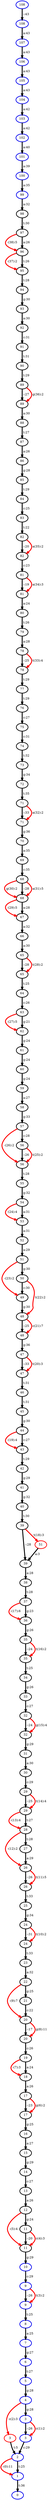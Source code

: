 digraph {
 0 [penwidth=3,label="0",color="blue2"]
 1 [penwidth=3,label="1",color="blue2"]
 2 [penwidth=3,label="2",color="blue2"]
 3 [penwidth=3,color="red"]
 4 [penwidth=3,label="3",color="blue2"]
 5 [penwidth=3,label="3",color="blue2"]
 6 [penwidth=3,label="4",color="blue2"]
 7 [penwidth=3,label="5",color="blue2"]
 8 [penwidth=3,label="6",color="blue2"]
 9 [penwidth=3,label="7",color="blue2"]
 10 [penwidth=3,label="8",color="blue2"]
 11 [penwidth=3,label="9",color="blue2"]
 12 [penwidth=3,label="9",color="blue2"]
 13 [penwidth=3,label="10",color="blue2"]
 14 [penwidth=3,label="11",color="black"]
 15 [penwidth=3,label="11",color="black"]
 16 [penwidth=3,label="12",color="black"]
 17 [penwidth=3,label="13",color="black"]
 18 [penwidth=3,label="14",color="black"]
 19 [penwidth=3,label="15",color="black"]
 20 [penwidth=3,label="16",color="black"]
 21 [penwidth=3,label="17",color="black"]
 22 [penwidth=3,label="17",color="black"]
 23 [penwidth=3,label="18",color="black"]
 24 [penwidth=3,label="19",color="black"]
 25 [penwidth=3,label="20",color="black"]
 26 [penwidth=3,label="20",color="black"]
 27 [penwidth=3,label="21",color="black"]
 28 [penwidth=3,label="22",color="black"]
 29 [penwidth=3,label="23",color="black"]
 30 [penwidth=3,label="24",color="black"]
 31 [penwidth=3,label="24",color="black"]
 32 [penwidth=3,label="25",color="black"]
 33 [penwidth=3,label="26",color="black"]
 34 [penwidth=3,label="26",color="black"]
 35 [penwidth=3,label="27",color="black"]
 36 [penwidth=3,label="28",color="black"]
 37 [penwidth=3,label="29",color="black"]
 38 [penwidth=3,label="29",color="black"]
 39 [penwidth=3,label="30",color="black"]
 40 [penwidth=3,label="31",color="black"]
 41 [penwidth=3,label="32",color="black"]
 42 [penwidth=3,label="32",color="black"]
 43 [penwidth=3,label="33",color="black"]
 44 [penwidth=3,label="34",color="black"]
 45 [penwidth=3,label="35",color="black"]
 46 [penwidth=3,label="35",color="black"]
 47 [penwidth=3,label="36",color="black"]
 48 [penwidth=3,label="37",color="black"]
 49 [penwidth=3,label="38",color="black"]
 50 [penwidth=3,label="39",color="black"]
 51 [penwidth=3,color="red"]
 52 [penwidth=3,label="39",color="black"]
 53 [penwidth=3,label="40",color="black"]
 54 [penwidth=3,label="41",color="black"]
 55 [penwidth=3,label="42",color="black"]
 56 [penwidth=3,label="43",color="black"]
 57 [penwidth=3,label="44",color="black"]
 58 [penwidth=3,label="45",color="black"]
 59 [penwidth=3,label="46",color="black"]
 60 [penwidth=3,label="47",color="black"]
 61 [penwidth=3,label="47",color="black"]
 62 [penwidth=3,label="48",color="black"]
 63 [penwidth=3,label="48",color="black"]
 64 [penwidth=3,label="49",color="black"]
 65 [penwidth=3,label="50",color="black"]
 66 [penwidth=3,label="51",color="black"]
 67 [penwidth=3,label="52",color="black"]
 68 [penwidth=3,label="53",color="black"]
 69 [penwidth=3,label="54",color="black"]
 70 [penwidth=3,label="55",color="black"]
 71 [penwidth=3,label="56",color="black"]
 72 [penwidth=3,label="56",color="black"]
 73 [penwidth=3,label="57",color="black"]
 74 [penwidth=3,label="58",color="black"]
 75 [penwidth=3,label="59",color="black"]
 76 [penwidth=3,label="60",color="black"]
 77 [penwidth=3,label="61",color="black"]
 78 [penwidth=3,label="62",color="black"]
 79 [penwidth=3,label="63",color="black"]
 80 [penwidth=3,label="64",color="black"]
 81 [penwidth=3,label="65",color="black"]
 82 [penwidth=3,label="65",color="black"]
 83 [penwidth=3,label="66",color="black"]
 84 [penwidth=3,label="67",color="black"]
 85 [penwidth=3,label="68",color="black"]
 86 [penwidth=3,label="68",color="black"]
 87 [penwidth=3,label="69",color="black"]
 88 [penwidth=3,label="70",color="black"]
 89 [penwidth=3,label="71",color="black"]
 90 [penwidth=3,label="71",color="black"]
 91 [penwidth=3,label="72",color="black"]
 92 [penwidth=3,label="73",color="black"]
 93 [penwidth=3,label="74",color="black"]
 94 [penwidth=3,label="75",color="black"]
 95 [penwidth=3,label="76",color="black"]
 96 [penwidth=3,label="77",color="black"]
 97 [penwidth=3,label="78",color="black"]
 98 [penwidth=3,label="78",color="black"]
 99 [penwidth=3,label="79",color="black"]
 100 [penwidth=3,label="80",color="black"]
 101 [penwidth=3,label="81",color="black"]
 102 [penwidth=3,label="81",color="black"]
 103 [penwidth=3,label="82",color="black"]
 104 [penwidth=3,label="82",color="black"]
 105 [penwidth=3,label="83",color="black"]
 106 [penwidth=3,label="84",color="black"]
 107 [penwidth=3,label="85",color="black"]
 108 [penwidth=3,label="86",color="black"]
 109 [penwidth=3,label="87",color="black"]
 110 [penwidth=3,label="88",color="black"]
 111 [penwidth=3,label="89",color="black"]
 112 [penwidth=3,label="89",color="black"]
 113 [penwidth=3,label="90",color="black"]
 114 [penwidth=3,label="91",color="black"]
 115 [penwidth=3,label="92",color="black"]
 116 [penwidth=3,label="93",color="black"]
 117 [penwidth=3,label="94",color="black"]
 118 [penwidth=3,label="95",color="black"]
 119 [penwidth=3,label="96",color="black"]
 120 [penwidth=3,label="97",color="black"]
 121 [penwidth=3,label="98",color="black"]
 122 [penwidth=3,label="99",color="blue2"]
 123 [penwidth=3,label="100",color="blue2"]
 124 [penwidth=3,label="101",color="blue2"]
 125 [penwidth=3,label="102",color="blue2"]
 126 [penwidth=3,label="103",color="blue2"]
 127 [penwidth=3,label="104",color="blue2"]
 128 [penwidth=3,label="105",color="blue2"]
 129 [penwidth=3,label="106",color="blue2"]
 130 [penwidth=3,label="107",color="blue2"]
 131 [penwidth=3,label="108",color="blue2"]
 132 [penwidth=3,label="108",color="blue2"]
  1 -> 0[penwidth=4,weight=10,label=" t:36  ",color="black"]
  2 -> 1[penwidth=4,weight=1,label=" -(0):11",color="red"]
  2 -> 1[penwidth=4,weight=10,label=" t:25  ",color="black"]
  3 -> 2[penwidth=4,weight=10,label=" t:5  ",color="black"]
  4 -> 2[penwidth=4,weight=10,label=" c:29  ",color="black"]
  5 -> 4[penwidth=4,weight=10,label=" -:26  ",color="black"]
  5 -> 4[penwidth=4,weight=1,label=" c(1):2",color="red"]
  6 -> 3[penwidth=4,weight=1,label=" c(2):3",color="red"]
  6 -> 5[penwidth=4,weight=10,label=" g:28  ",color="black"]
  7 -> 6[penwidth=4,weight=10,label=" g:28  ",color="black"]
  8 -> 7[penwidth=4,weight=10,label=" t:27  ",color="black"]
  9 -> 8[penwidth=4,weight=10,label=" g:27  ",color="black"]
  10 -> 9[penwidth=4,weight=10,label=" a:25  ",color="black"]
  11 -> 10[penwidth=4,weight=10,label=" t:25  ",color="black"]
  12 -> 11[penwidth=4,weight=10,label=" -:26  ",color="black"]
  12 -> 11[penwidth=4,weight=1,label=" t(3):2",color="red"]
  13 -> 12[penwidth=4,weight=10,label=" c:29  ",color="black"]
  14 -> 13[penwidth=4,weight=10,label=" g:29  ",color="black"]
  15 -> 14[penwidth=4,weight=10,label=" -:20  ",color="black"]
  15 -> 14[penwidth=4,weight=1,label=" c(4):3",color="red"]
  16 -> 14[penwidth=4,weight=1,label=" -(5):4",color="red"]
  16 -> 15[penwidth=4,weight=10,label=" g:24  ",color="black"]
  17 -> 16[penwidth=4,weight=10,label=" a:26  ",color="black"]
  18 -> 17[penwidth=4,weight=10,label=" c:27  ",color="black"]
  19 -> 18[penwidth=4,weight=10,label=" g:29  ",color="black"]
  20 -> 19[penwidth=4,weight=10,label=" a:27  ",color="black"]
  21 -> 20[penwidth=4,weight=10,label=" g:25  ",color="black"]
  22 -> 21[penwidth=4,weight=10,label=" -:23  ",color="black"]
  22 -> 21[penwidth=4,weight=1,label=" g(6):2",color="red"]
  23 -> 22[penwidth=4,weight=10,label=" a:26  ",color="black"]
  24 -> 23[penwidth=4,weight=1,label=" -(7):3",color="red"]
  24 -> 23[penwidth=4,weight=10,label=" a:24  ",color="black"]
  25 -> 24[penwidth=4,weight=10,label=" c:26  ",color="black"]
  26 -> 25[penwidth=4,weight=10,label=" -:17  ",color="black"]
  26 -> 25[penwidth=4,weight=1,label=" g(8):11",color="red"]
  27 -> 26[penwidth=4,weight=10,label=" c:22  ",color="black"]
  28 -> 26[penwidth=4,weight=1,label=" -(9):7",color="red"]
  28 -> 27[penwidth=4,weight=10,label=" g:25  ",color="black"]
  29 -> 28[penwidth=4,weight=10,label=" a:32  ",color="black"]
  30 -> 29[penwidth=4,weight=10,label=" t:33  ",color="black"]
  31 -> 30[penwidth=4,weight=10,label=" -:31  ",color="black"]
  31 -> 30[penwidth=4,weight=1,label=" t(10):2",color="red"]
  32 -> 31[penwidth=4,weight=10,label=" g:34  ",color="black"]
  33 -> 32[penwidth=4,weight=10,label=" t:33  ",color="black"]
  34 -> 33[penwidth=4,weight=10,label=" -:26  ",color="black"]
  34 -> 33[penwidth=4,weight=1,label=" t(11):5",color="red"]
  35 -> 34[penwidth=4,weight=10,label=" a:29  ",color="black"]
  36 -> 34[penwidth=4,weight=1,label=" -(12):2",color="red"]
  36 -> 35[penwidth=4,weight=10,label=" t:28  ",color="black"]
  37 -> 36[penwidth=4,weight=1,label=" -(13):4",color="red"]
  37 -> 36[penwidth=4,weight=10,label=" t:27  ",color="black"]
  38 -> 37[penwidth=4,weight=10,label=" -:25  ",color="black"]
  38 -> 37[penwidth=4,weight=1,label=" t(14):4",color="red"]
  39 -> 38[penwidth=4,weight=10,label=" c:29  ",color="black"]
  40 -> 39[penwidth=4,weight=10,label=" a:30  ",color="black"]
  41 -> 40[penwidth=4,weight=10,label=" g:29  ",color="black"]
  42 -> 41[penwidth=4,weight=10,label=" -:24  ",color="black"]
  42 -> 41[penwidth=4,weight=1,label=" g(15):4",color="red"]
  43 -> 42[penwidth=4,weight=10,label=" c:27  ",color="black"]
  44 -> 43[penwidth=4,weight=10,label=" g:26  ",color="black"]
  45 -> 44[penwidth=4,weight=10,label=" t:25  ",color="black"]
  46 -> 45[penwidth=4,weight=10,label=" -:24  ",color="black"]
  46 -> 45[penwidth=4,weight=1,label=" t(16):2",color="red"]
  47 -> 46[penwidth=4,weight=10,label=" g:26  ",color="black"]
  48 -> 47[penwidth=4,weight=1,label=" -(17):6",color="red"]
  48 -> 47[penwidth=4,weight=10,label=" g:23  ",color="black"]
  49 -> 48[penwidth=4,weight=10,label=" t:28  ",color="black"]
  50 -> 49[penwidth=4,weight=10,label=" a:28  ",color="black"]
  51 -> 50[penwidth=4,weight=10,label=" a:3  ",color="black"]
  52 -> 50[penwidth=4,weight=10,label=" -:28  ",color="black"]
  52 -> 51[penwidth=4,weight=1,label=" t(18):3",color="red"]
  53 -> 52[penwidth=4,weight=10,label=" t:30  ",color="black"]
  54 -> 53[penwidth=4,weight=10,label=" g:32  ",color="black"]
  55 -> 54[penwidth=4,weight=10,label=" g:29  ",color="black"]
  56 -> 55[penwidth=4,weight=10,label=" t:29  ",color="black"]
  57 -> 56[penwidth=4,weight=1,label=" -(19):4",color="red"]
  57 -> 56[penwidth=4,weight=10,label=" c:27  ",color="black"]
  58 -> 57[penwidth=4,weight=10,label=" g:30  ",color="black"]
  59 -> 58[penwidth=4,weight=10,label=" t:31  ",color="black"]
  60 -> 59[penwidth=4,weight=10,label=" t:31  ",color="black"]
  61 -> 60[penwidth=4,weight=10,label=" -:33  ",color="black"]
  61 -> 60[penwidth=4,weight=1,label=" t(20):3",color="red"]
  62 -> 61[penwidth=4,weight=10,label=" g:36  ",color="black"]
  63 -> 62[penwidth=4,weight=10,label=" -:25  ",color="black"]
  63 -> 62[penwidth=4,weight=1,label=" c(21):7",color="red"]
  64 -> 63[penwidth=4,weight=10,label=" g:30  ",color="black"]
  65 -> 63[penwidth=4,weight=1,label=" t(22):2",color="red"]
  65 -> 64[penwidth=4,weight=10,label=" c:30  ",color="black"]
  66 -> 64[penwidth=4,weight=1,label=" -(23):2",color="red"]
  66 -> 65[penwidth=4,weight=10,label=" g:30  ",color="black"]
  67 -> 66[penwidth=4,weight=10,label=" a:29  ",color="black"]
  68 -> 67[penwidth=4,weight=10,label=" a:31  ",color="black"]
  69 -> 68[penwidth=4,weight=1,label=" -(24):4",color="red"]
  69 -> 68[penwidth=4,weight=10,label=" a:31  ",color="black"]
  70 -> 69[penwidth=4,weight=10,label=" g:32  ",color="black"]
  71 -> 70[penwidth=4,weight=10,label=" t:28  ",color="black"]
  72 -> 71[penwidth=4,weight=10,label=" -:26  ",color="black"]
  72 -> 71[penwidth=4,weight=1,label=" t(25):2",color="red"]
  73 -> 71[penwidth=4,weight=1,label=" -(26):2",color="red"]
  73 -> 72[penwidth=4,weight=10,label=" c:28  ",color="black"]
  74 -> 73[penwidth=4,weight=10,label=" g:33  ",color="black"]
  75 -> 74[penwidth=4,weight=10,label=" a:27  ",color="black"]
  76 -> 75[penwidth=4,weight=10,label=" g:24  ",color="black"]
  77 -> 76[penwidth=4,weight=10,label=" g:24  ",color="black"]
  78 -> 77[penwidth=4,weight=10,label=" g:24  ",color="black"]
  79 -> 78[penwidth=4,weight=1,label=" -(27):5",color="red"]
  79 -> 78[penwidth=4,weight=10,label=" g:21  ",color="black"]
  80 -> 79[penwidth=4,weight=10,label=" c:26  ",color="black"]
  81 -> 80[penwidth=4,weight=10,label=" t:25  ",color="black"]
  82 -> 81[penwidth=4,weight=10,label=" -:28  ",color="black"]
  82 -> 81[penwidth=4,weight=1,label=" t(28):2",color="red"]
  83 -> 82[penwidth=4,weight=10,label=" a:30  ",color="black"]
  84 -> 83[penwidth=4,weight=10,label=" a:32  ",color="black"]
  85 -> 84[penwidth=4,weight=1,label=" -(29):5",color="red"]
  85 -> 84[penwidth=4,weight=10,label=" a:28  ",color="black"]
  86 -> 85[penwidth=4,weight=1,label=" g(30):2",color="red"]
  86 -> 85[penwidth=4,weight=10,label=" -:28  ",color="black"]
  86 -> 85[penwidth=4,weight=1,label=" a(31):5",color="red"]
  87 -> 86[penwidth=4,weight=10,label=" c:35  ",color="black"]
  88 -> 87[penwidth=4,weight=10,label=" a:35  ",color="black"]
  89 -> 88[penwidth=4,weight=10,label=" g:36  ",color="black"]
  90 -> 89[penwidth=4,weight=10,label=" -:33  ",color="black"]
  90 -> 89[penwidth=4,weight=1,label=" a(32):2",color="red"]
  91 -> 90[penwidth=4,weight=10,label=" t:35  ",color="black"]
  92 -> 91[penwidth=4,weight=10,label=" g:34  ",color="black"]
  93 -> 92[penwidth=4,weight=10,label=" t:32  ",color="black"]
  94 -> 93[penwidth=4,weight=10,label=" c:31  ",color="black"]
  95 -> 94[penwidth=4,weight=10,label=" c:27  ",color="black"]
  96 -> 95[penwidth=4,weight=10,label=" t:29  ",color="black"]
  97 -> 96[penwidth=4,weight=10,label=" t:29  ",color="black"]
  98 -> 97[penwidth=4,weight=10,label=" -:25  ",color="black"]
  98 -> 97[penwidth=4,weight=1,label=" t(33):4",color="red"]
  99 -> 98[penwidth=4,weight=10,label=" a:28  ",color="black"]
  100 -> 99[penwidth=4,weight=10,label=" t:26  ",color="black"]
  101 -> 100[penwidth=4,weight=10,label=" a:24  ",color="black"]
  102 -> 101[penwidth=4,weight=10,label=" -:19  ",color="black"]
  102 -> 101[penwidth=4,weight=1,label=" a(34):3",color="red"]
  103 -> 102[penwidth=4,weight=10,label=" c:23  ",color="black"]
  104 -> 103[penwidth=4,weight=10,label=" -:20  ",color="black"]
  104 -> 103[penwidth=4,weight=1,label=" a(35):2",color="red"]
  105 -> 104[penwidth=4,weight=10,label=" t:22  ",color="black"]
  106 -> 105[penwidth=4,weight=10,label=" c:25  ",color="black"]
  107 -> 106[penwidth=4,weight=10,label=" t:29  ",color="black"]
  108 -> 107[penwidth=4,weight=10,label=" g:28  ",color="black"]
  109 -> 108[penwidth=4,weight=10,label=" a:26  ",color="black"]
  110 -> 109[penwidth=4,weight=10,label=" t:27  ",color="black"]
  111 -> 110[penwidth=4,weight=10,label=" a:30  ",color="black"]
  112 -> 111[penwidth=4,weight=10,label=" -:27  ",color="black"]
  112 -> 111[penwidth=4,weight=1,label=" g(36):2",color="red"]
  113 -> 112[penwidth=4,weight=10,label=" t:29  ",color="black"]
  114 -> 113[penwidth=4,weight=10,label=" t:31  ",color="black"]
  115 -> 114[penwidth=4,weight=10,label=" c:31  ",color="black"]
  116 -> 115[penwidth=4,weight=10,label=" a:30  ",color="black"]
  117 -> 116[penwidth=4,weight=10,label=" g:30  ",color="black"]
  118 -> 117[penwidth=4,weight=10,label=" t:28  ",color="black"]
  119 -> 118[penwidth=4,weight=1,label=" -(37):2",color="red"]
  119 -> 118[penwidth=4,weight=10,label=" t:26  ",color="black"]
  120 -> 119[penwidth=4,weight=1,label=" -(38):5",color="red"]
  120 -> 119[penwidth=4,weight=10,label=" a:26  ",color="black"]
  121 -> 120[penwidth=4,weight=10,label=" t:30  ",color="black"]
  122 -> 121[penwidth=4,weight=10,label=" a:32  ",color="black"]
  123 -> 122[penwidth=4,weight=10,label=" a:35  ",color="black"]
  124 -> 123[penwidth=4,weight=10,label=" a:39  ",color="black"]
  125 -> 124[penwidth=4,weight=10,label=" a:40  ",color="black"]
  126 -> 125[penwidth=4,weight=10,label=" a:42  ",color="black"]
  127 -> 126[penwidth=4,weight=10,label=" a:42  ",color="black"]
  128 -> 127[penwidth=4,weight=10,label=" a:43  ",color="black"]
  129 -> 128[penwidth=4,weight=10,label=" a:43  ",color="black"]
  130 -> 129[penwidth=4,weight=10,label=" a:43  ",color="black"]
  131 -> 130[penwidth=4,weight=10,label=" a:43  ",color="black"]
  132 -> 131[penwidth=4,weight=10,label=" -:43  ",color="black"]
}

